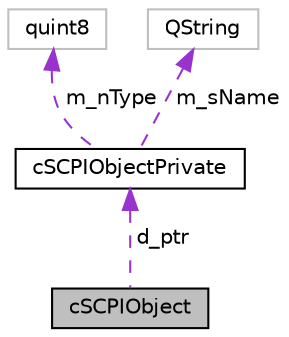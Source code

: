 digraph G
{
  edge [fontname="Helvetica",fontsize="10",labelfontname="Helvetica",labelfontsize="10"];
  node [fontname="Helvetica",fontsize="10",shape=record];
  Node1 [label="cSCPIObject",height=0.2,width=0.4,color="black", fillcolor="grey75", style="filled" fontcolor="black"];
  Node2 -> Node1 [dir="back",color="darkorchid3",fontsize="10",style="dashed",label=" d_ptr" ,fontname="Helvetica"];
  Node2 [label="cSCPIObjectPrivate",height=0.2,width=0.4,color="black", fillcolor="white", style="filled",URL="$classc_s_c_p_i_object_private.html",tooltip="Holds the data for cSCPIObject."];
  Node3 -> Node2 [dir="back",color="darkorchid3",fontsize="10",style="dashed",label=" m_nType" ,fontname="Helvetica"];
  Node3 [label="quint8",height=0.2,width=0.4,color="grey75", fillcolor="white", style="filled"];
  Node4 -> Node2 [dir="back",color="darkorchid3",fontsize="10",style="dashed",label=" m_sName" ,fontname="Helvetica"];
  Node4 [label="QString",height=0.2,width=0.4,color="grey75", fillcolor="white", style="filled"];
}
